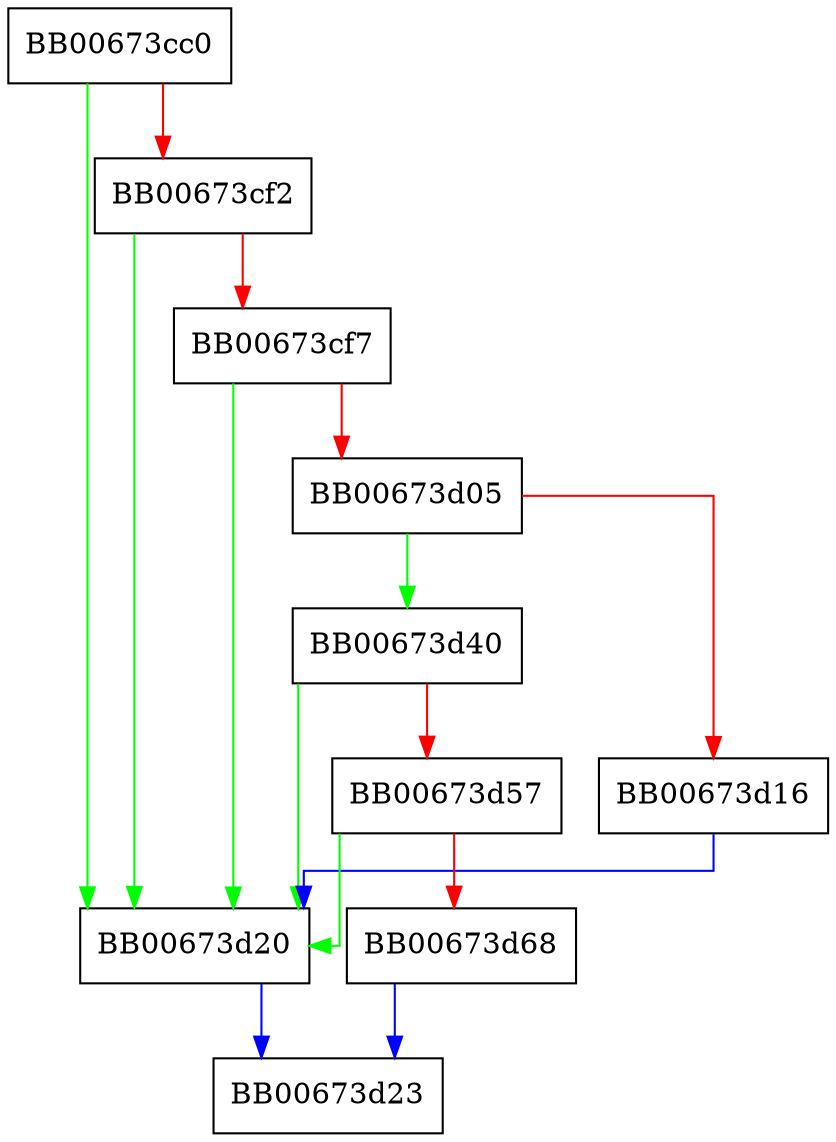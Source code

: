 digraph X509_subject_name_hash_old {
  node [shape="box"];
  graph [splines=ortho];
  BB00673cc0 -> BB00673d20 [color="green"];
  BB00673cc0 -> BB00673cf2 [color="red"];
  BB00673cf2 -> BB00673d20 [color="green"];
  BB00673cf2 -> BB00673cf7 [color="red"];
  BB00673cf7 -> BB00673d20 [color="green"];
  BB00673cf7 -> BB00673d05 [color="red"];
  BB00673d05 -> BB00673d40 [color="green"];
  BB00673d05 -> BB00673d16 [color="red"];
  BB00673d16 -> BB00673d20 [color="blue"];
  BB00673d20 -> BB00673d23 [color="blue"];
  BB00673d40 -> BB00673d20 [color="green"];
  BB00673d40 -> BB00673d57 [color="red"];
  BB00673d57 -> BB00673d20 [color="green"];
  BB00673d57 -> BB00673d68 [color="red"];
  BB00673d68 -> BB00673d23 [color="blue"];
}